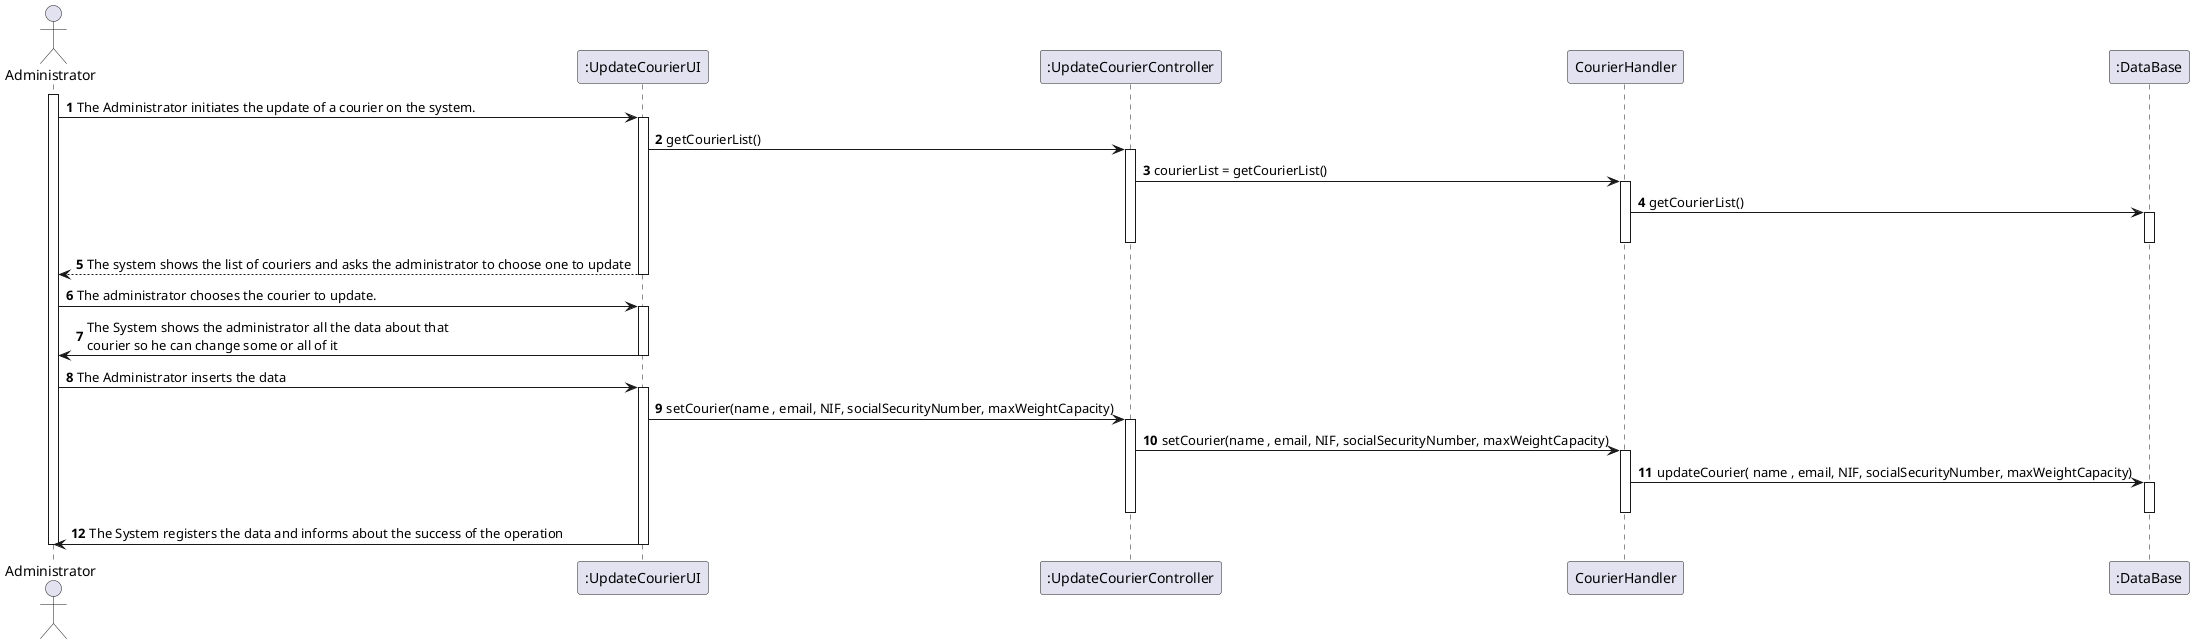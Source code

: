@startuml
autonumber
'hide footbox
actor "Administrator" as ADM

participant ":UpdateCourierUI" as UI
participant ":UpdateCourierController" as CTRL
participant "CourierHandler" as HANDLER
participant ":DataBase" as DB


activate ADM
ADM -> UI : The Administrator initiates the update of a courier on the system.
activate UI

UI -> CTRL : getCourierList()
activate CTRL


CTRL -> HANDLER : courierList = getCourierList()
activate HANDLER

HANDLER -> DB : getCourierList()
activate DB
deactivate CTRL
deactivate HANDLER
deactivate DB
UI --> ADM : The system shows the list of couriers and asks the administrator to choose one to update

deactivate UI

ADM -> UI : The administrator chooses the courier to update.
activate UI

UI -> ADM : The System shows the administrator all the data about that \ncourier so he can change some or all of it
deactivate UI

ADM -> UI : The Administrator inserts the data
activate UI

UI -> CTRL : setCourier(name , email, NIF, socialSecurityNumber, maxWeightCapacity)
activate CTRL

CTRL -> HANDLER : setCourier(name , email, NIF, socialSecurityNumber, maxWeightCapacity)
activate HANDLER

HANDLER -> DB : updateCourier( name , email, NIF, socialSecurityNumber, maxWeightCapacity)
activate DB

deactivate CTRL
deactivate HANDLER
deactivate DB


UI -> ADM : The System registers the data and informs about the success of the operation
deactivate UI



deactivate UI
deactivate ADM



@enduml